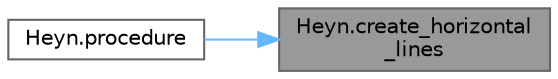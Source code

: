 digraph "Heyn.create_horizontal_lines"
{
 // LATEX_PDF_SIZE
  bgcolor="transparent";
  edge [fontname=Helvetica,fontsize=10,labelfontname=Helvetica,labelfontsize=10];
  node [fontname=Helvetica,fontsize=10,shape=box,height=0.2,width=0.4];
  rankdir="RL";
  Node1 [id="Node000001",label="Heyn.create_horizontal\l_lines",height=0.2,width=0.4,color="gray40", fillcolor="grey60", style="filled", fontcolor="black",tooltip=" "];
  Node1 -> Node2 [id="edge1_Node000001_Node000002",dir="back",color="steelblue1",style="solid",tooltip=" "];
  Node2 [id="Node000002",label="Heyn.procedure",height=0.2,width=0.4,color="grey40", fillcolor="white", style="filled",URL="$namespace_heyn.html#a0f92d47d44f685c0ab36ac7bf330d5db",tooltip=" "];
}
